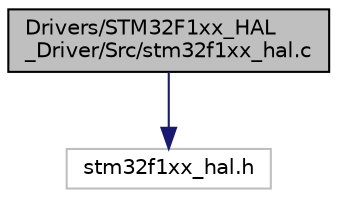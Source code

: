 digraph "Drivers/STM32F1xx_HAL_Driver/Src/stm32f1xx_hal.c"
{
  edge [fontname="Helvetica",fontsize="10",labelfontname="Helvetica",labelfontsize="10"];
  node [fontname="Helvetica",fontsize="10",shape=record];
  Node0 [label="Drivers/STM32F1xx_HAL\l_Driver/Src/stm32f1xx_hal.c",height=0.2,width=0.4,color="black", fillcolor="grey75", style="filled", fontcolor="black"];
  Node0 -> Node1 [color="midnightblue",fontsize="10",style="solid",fontname="Helvetica"];
  Node1 [label="stm32f1xx_hal.h",height=0.2,width=0.4,color="grey75", fillcolor="white", style="filled"];
}
